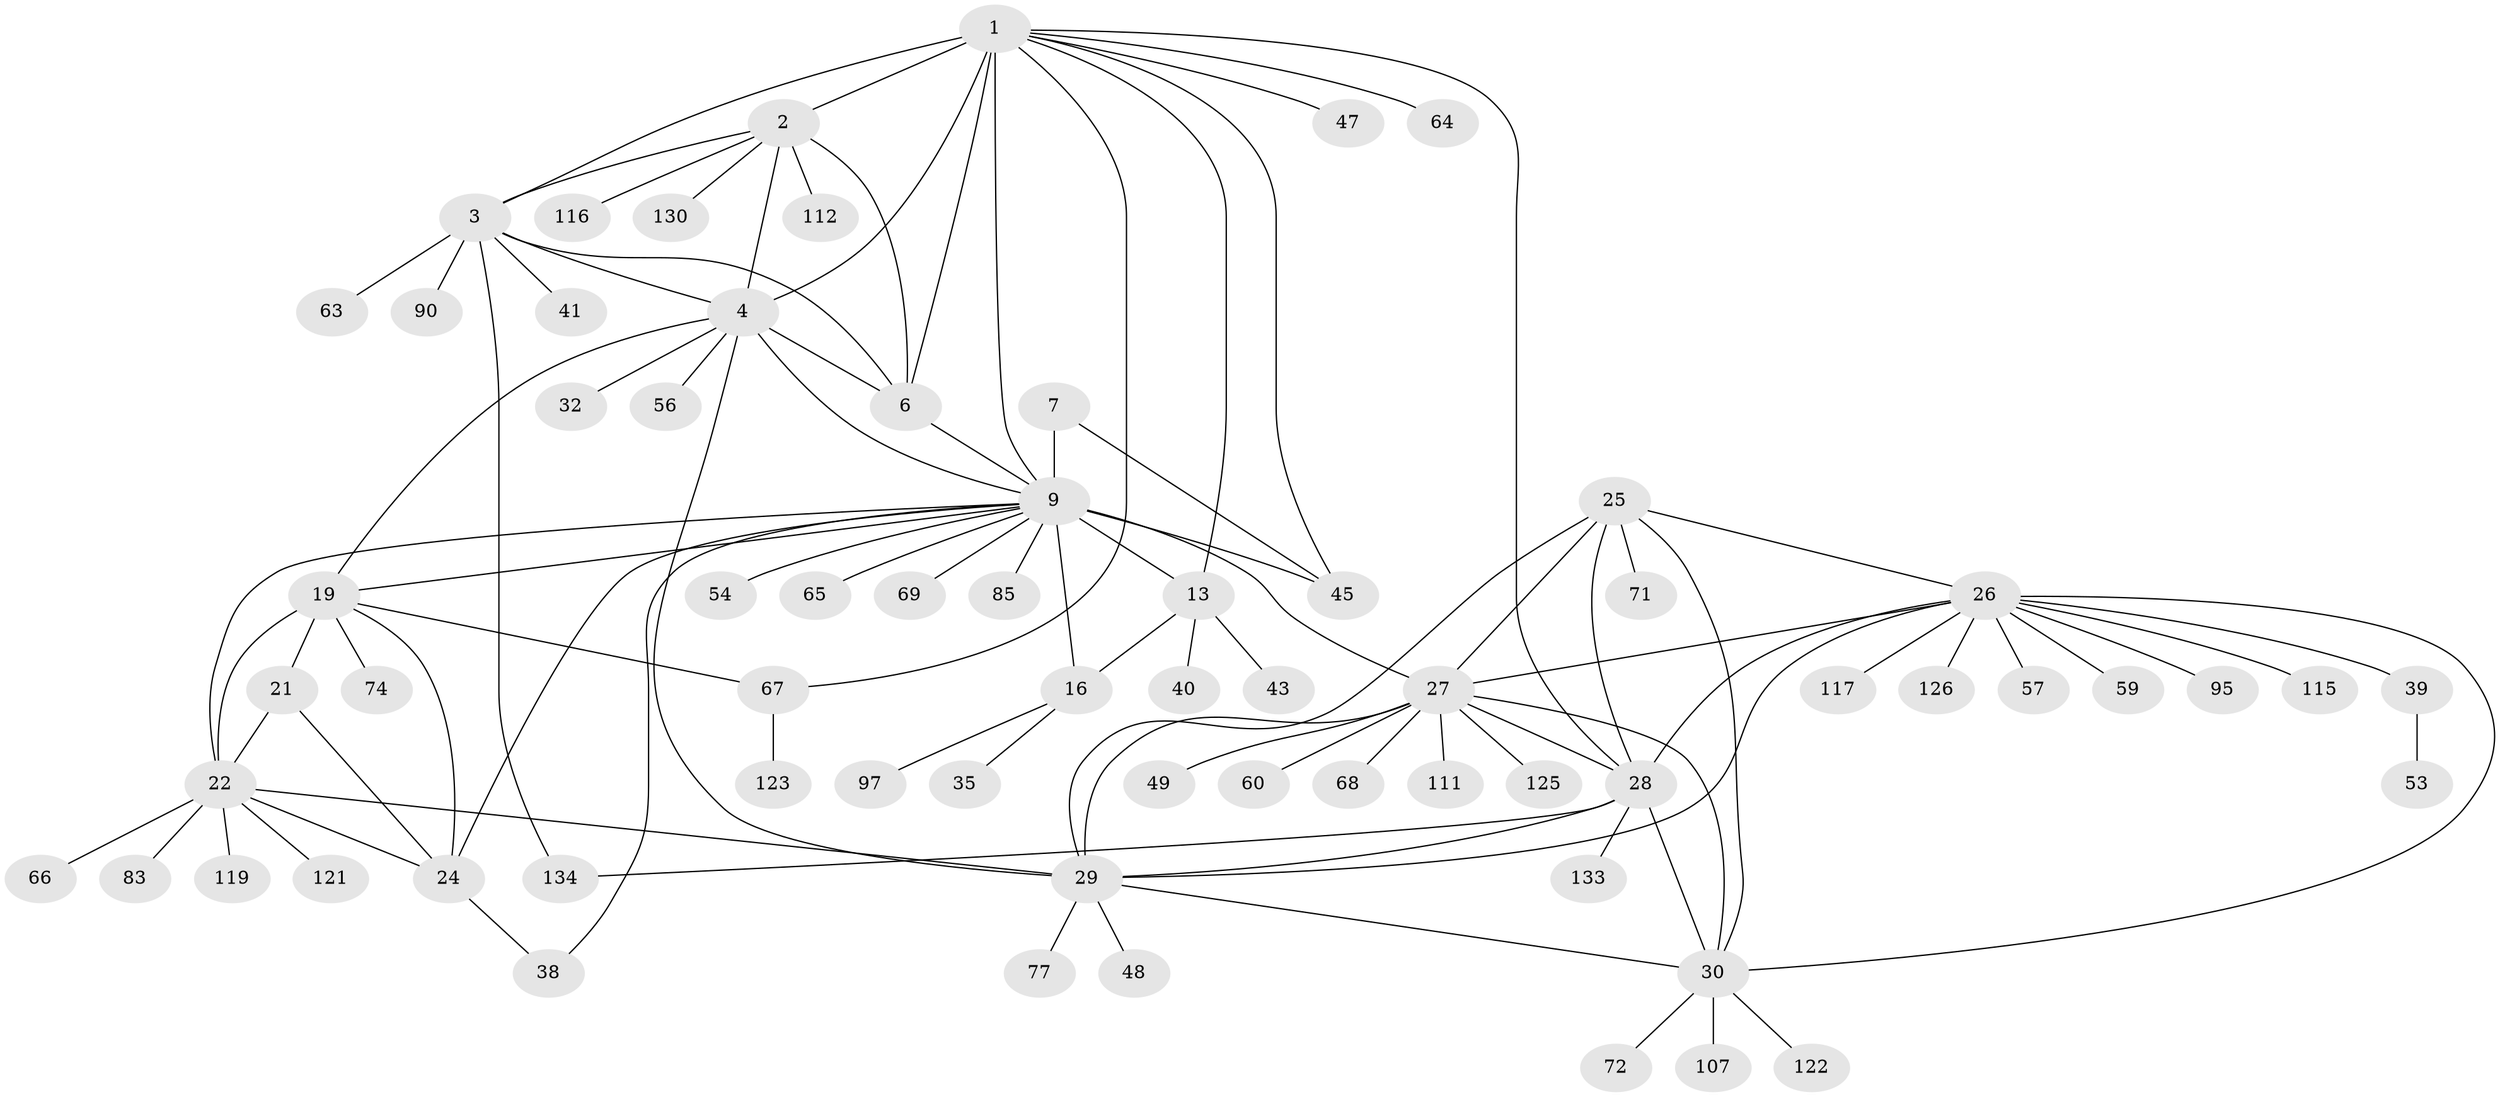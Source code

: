 // original degree distribution, {7: 0.022388059701492536, 8: 0.08208955223880597, 9: 0.03731343283582089, 13: 0.014925373134328358, 12: 0.022388059701492536, 6: 0.022388059701492536, 15: 0.007462686567164179, 5: 0.007462686567164179, 11: 0.007462686567164179, 2: 0.1417910447761194, 1: 0.5970149253731343, 3: 0.03731343283582089}
// Generated by graph-tools (version 1.1) at 2025/15/03/09/25 04:15:50]
// undirected, 67 vertices, 100 edges
graph export_dot {
graph [start="1"]
  node [color=gray90,style=filled];
  1 [super="+5"];
  2;
  3;
  4 [super="+86+102+105+96+109"];
  6 [super="+61+100+34"];
  7 [super="+8+118+10"];
  9 [super="+50+55+92+89+120+132+11+58+12"];
  13 [super="+78+17+93+80+36"];
  16 [super="+62"];
  19 [super="+20"];
  21;
  22 [super="+23"];
  24 [super="+79+99+87+37+51"];
  25;
  26;
  27 [super="+42"];
  28;
  29 [super="+75+46+81"];
  30;
  32;
  35 [super="+70"];
  38;
  39 [super="+73"];
  40 [super="+88"];
  41;
  43;
  45 [super="+113+108"];
  47;
  48;
  49;
  53;
  54;
  56;
  57;
  59;
  60;
  63;
  64;
  65;
  66;
  67;
  68;
  69;
  71;
  72 [super="+106"];
  74;
  77 [super="+94+103"];
  83;
  85;
  90;
  95;
  97;
  107;
  111;
  112;
  115;
  116;
  117;
  119;
  121;
  122 [super="+124"];
  123;
  125;
  126;
  130;
  133;
  134;
  1 -- 2 [weight=2];
  1 -- 3 [weight=2];
  1 -- 4 [weight=2];
  1 -- 6 [weight=2];
  1 -- 64;
  1 -- 9;
  1 -- 67;
  1 -- 45;
  1 -- 47;
  1 -- 28;
  1 -- 13;
  2 -- 3;
  2 -- 4;
  2 -- 6;
  2 -- 112;
  2 -- 116;
  2 -- 130;
  3 -- 4;
  3 -- 6;
  3 -- 41;
  3 -- 63;
  3 -- 90;
  3 -- 134;
  4 -- 6;
  4 -- 32;
  4 -- 56;
  4 -- 29;
  4 -- 19;
  4 -- 9;
  6 -- 9;
  7 -- 9 [weight=9];
  7 -- 45;
  9 -- 27 [weight=2];
  9 -- 65 [weight=2];
  9 -- 69;
  9 -- 13 [weight=6];
  9 -- 16 [weight=3];
  9 -- 19;
  9 -- 22;
  9 -- 24;
  9 -- 38;
  9 -- 45;
  9 -- 54;
  9 -- 85;
  13 -- 16 [weight=2];
  13 -- 40;
  13 -- 43;
  16 -- 35;
  16 -- 97;
  19 -- 21 [weight=2];
  19 -- 22 [weight=4];
  19 -- 24 [weight=2];
  19 -- 67;
  19 -- 74;
  21 -- 22 [weight=2];
  21 -- 24;
  22 -- 24 [weight=2];
  22 -- 66;
  22 -- 83;
  22 -- 119;
  22 -- 121;
  22 -- 29;
  24 -- 38;
  25 -- 26;
  25 -- 27;
  25 -- 28;
  25 -- 29;
  25 -- 30;
  25 -- 71;
  26 -- 27;
  26 -- 28;
  26 -- 29;
  26 -- 30;
  26 -- 39;
  26 -- 57;
  26 -- 59;
  26 -- 95;
  26 -- 115;
  26 -- 117;
  26 -- 126;
  27 -- 28;
  27 -- 29;
  27 -- 30;
  27 -- 49;
  27 -- 60;
  27 -- 68;
  27 -- 111;
  27 -- 125;
  28 -- 29;
  28 -- 30;
  28 -- 133;
  28 -- 134;
  29 -- 30;
  29 -- 48;
  29 -- 77;
  30 -- 72;
  30 -- 107;
  30 -- 122;
  39 -- 53;
  67 -- 123;
}
